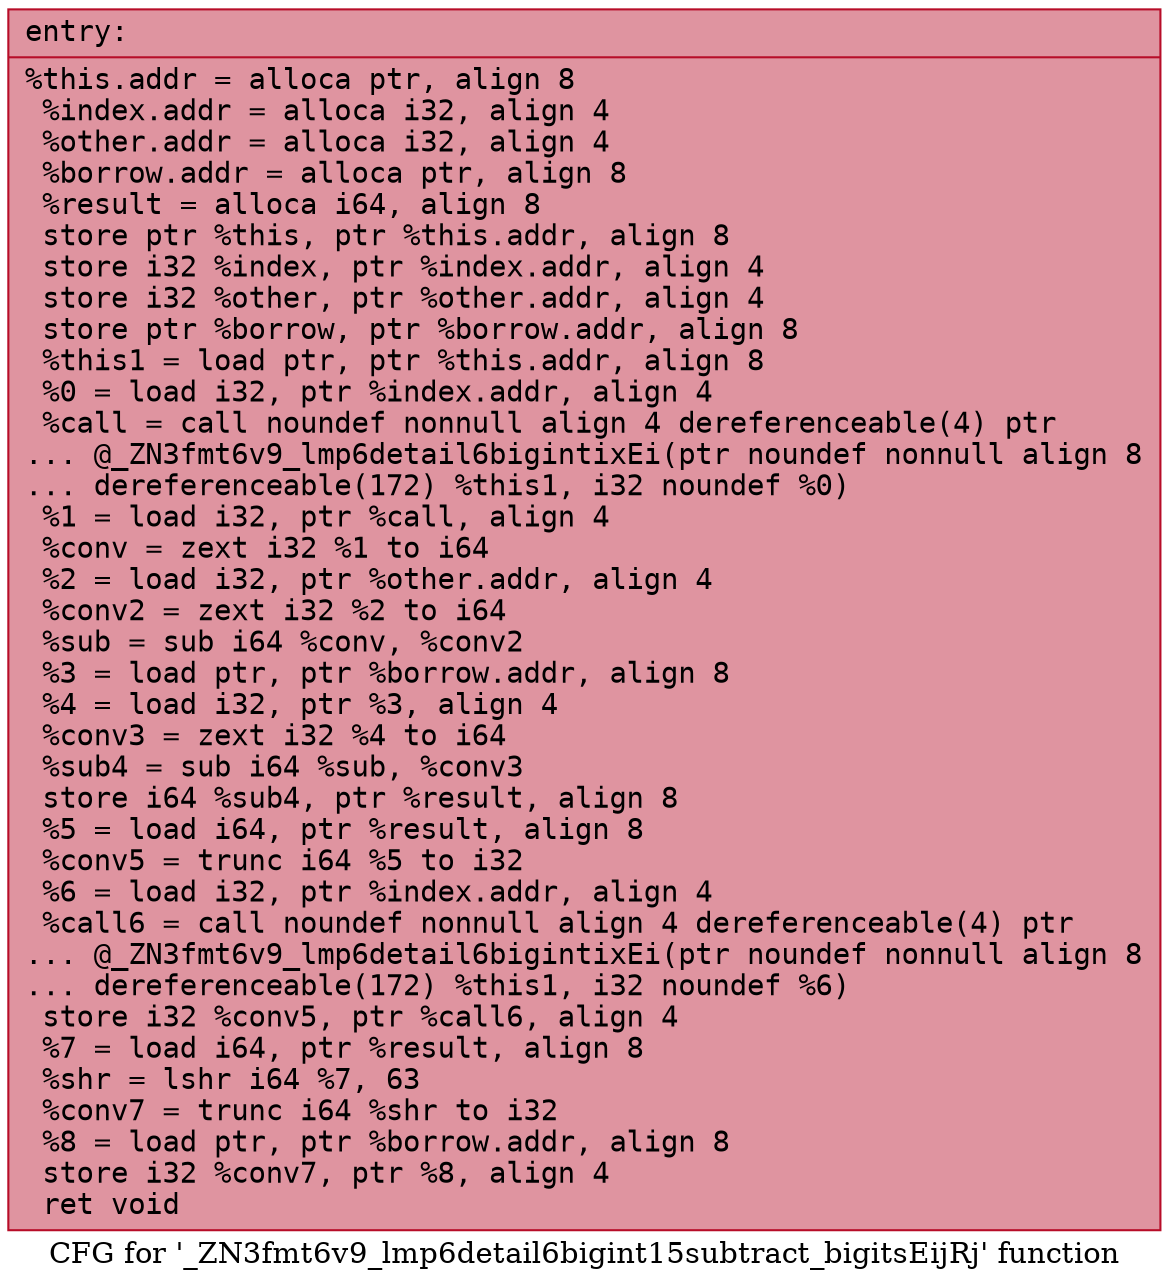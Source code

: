 digraph "CFG for '_ZN3fmt6v9_lmp6detail6bigint15subtract_bigitsEijRj' function" {
	label="CFG for '_ZN3fmt6v9_lmp6detail6bigint15subtract_bigitsEijRj' function";

	Node0x556bfec9e6e0 [shape=record,color="#b70d28ff", style=filled, fillcolor="#b70d2870" fontname="Courier",label="{entry:\l|  %this.addr = alloca ptr, align 8\l  %index.addr = alloca i32, align 4\l  %other.addr = alloca i32, align 4\l  %borrow.addr = alloca ptr, align 8\l  %result = alloca i64, align 8\l  store ptr %this, ptr %this.addr, align 8\l  store i32 %index, ptr %index.addr, align 4\l  store i32 %other, ptr %other.addr, align 4\l  store ptr %borrow, ptr %borrow.addr, align 8\l  %this1 = load ptr, ptr %this.addr, align 8\l  %0 = load i32, ptr %index.addr, align 4\l  %call = call noundef nonnull align 4 dereferenceable(4) ptr\l... @_ZN3fmt6v9_lmp6detail6bigintixEi(ptr noundef nonnull align 8\l... dereferenceable(172) %this1, i32 noundef %0)\l  %1 = load i32, ptr %call, align 4\l  %conv = zext i32 %1 to i64\l  %2 = load i32, ptr %other.addr, align 4\l  %conv2 = zext i32 %2 to i64\l  %sub = sub i64 %conv, %conv2\l  %3 = load ptr, ptr %borrow.addr, align 8\l  %4 = load i32, ptr %3, align 4\l  %conv3 = zext i32 %4 to i64\l  %sub4 = sub i64 %sub, %conv3\l  store i64 %sub4, ptr %result, align 8\l  %5 = load i64, ptr %result, align 8\l  %conv5 = trunc i64 %5 to i32\l  %6 = load i32, ptr %index.addr, align 4\l  %call6 = call noundef nonnull align 4 dereferenceable(4) ptr\l... @_ZN3fmt6v9_lmp6detail6bigintixEi(ptr noundef nonnull align 8\l... dereferenceable(172) %this1, i32 noundef %6)\l  store i32 %conv5, ptr %call6, align 4\l  %7 = load i64, ptr %result, align 8\l  %shr = lshr i64 %7, 63\l  %conv7 = trunc i64 %shr to i32\l  %8 = load ptr, ptr %borrow.addr, align 8\l  store i32 %conv7, ptr %8, align 4\l  ret void\l}"];
}
